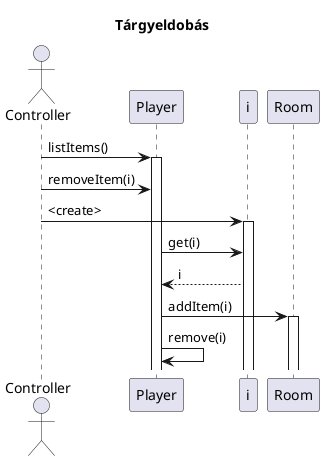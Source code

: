 @startuml
title Tárgyeldobás

actor Controller as c


c -> Player : listItems()
Activate Player
c -> Player : removeItem(i)
c -> i : <create>
activate i
Player -> i: get(i)
i --> Player : i
Player -> Room : addItem(i)
activate Room
Player -> Player : remove(i)

@enduml